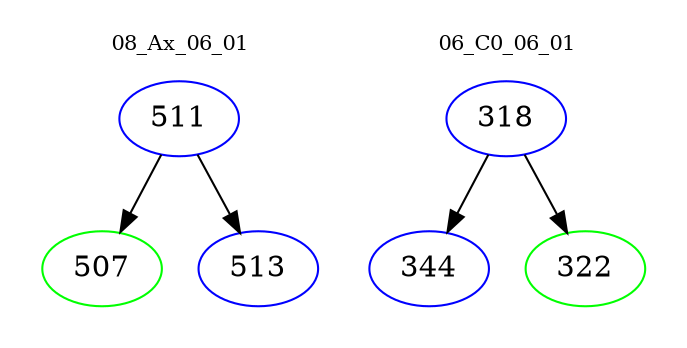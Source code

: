 digraph{
subgraph cluster_0 {
color = white
label = "08_Ax_06_01";
fontsize=10;
T0_511 [label="511", color="blue"]
T0_511 -> T0_507 [color="black"]
T0_507 [label="507", color="green"]
T0_511 -> T0_513 [color="black"]
T0_513 [label="513", color="blue"]
}
subgraph cluster_1 {
color = white
label = "06_C0_06_01";
fontsize=10;
T1_318 [label="318", color="blue"]
T1_318 -> T1_344 [color="black"]
T1_344 [label="344", color="blue"]
T1_318 -> T1_322 [color="black"]
T1_322 [label="322", color="green"]
}
}
